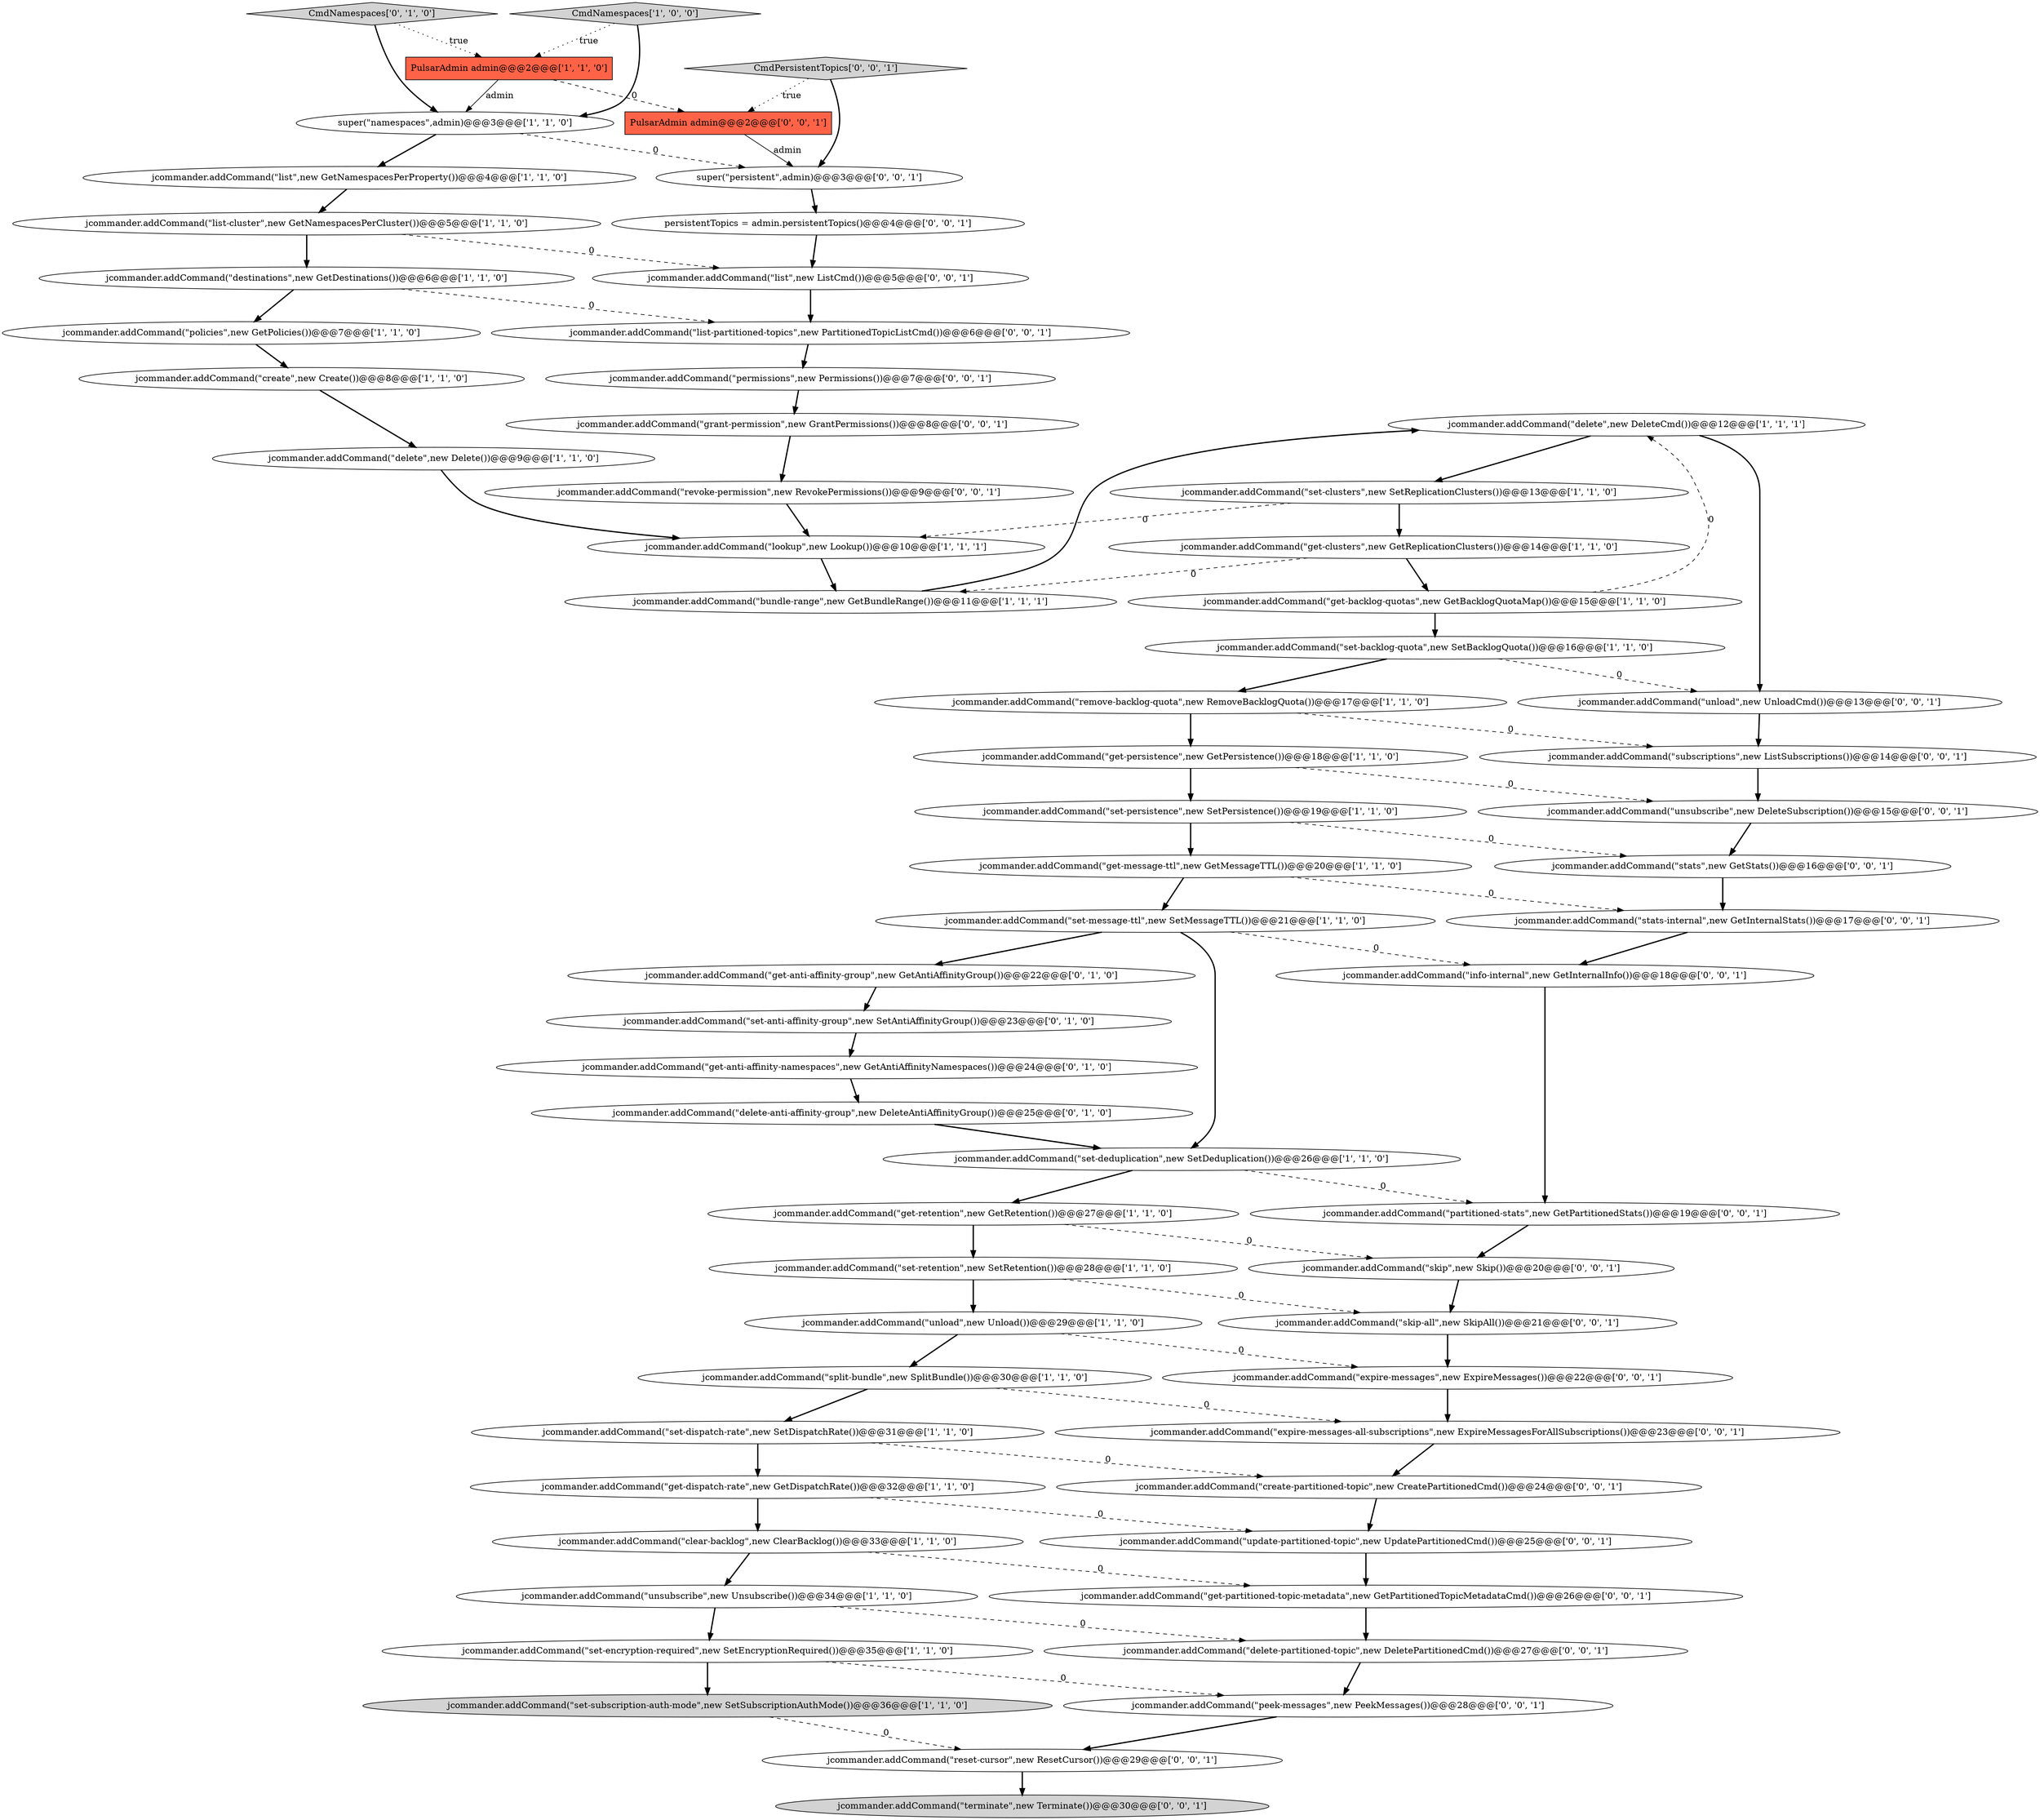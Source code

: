 digraph {
21 [style = filled, label = "jcommander.addCommand(\"set-encryption-required\",new SetEncryptionRequired())@@@35@@@['1', '1', '0']", fillcolor = white, shape = ellipse image = "AAA0AAABBB1BBB"];
54 [style = filled, label = "jcommander.addCommand(\"delete-partitioned-topic\",new DeletePartitionedCmd())@@@27@@@['0', '0', '1']", fillcolor = white, shape = ellipse image = "AAA0AAABBB3BBB"];
50 [style = filled, label = "jcommander.addCommand(\"expire-messages\",new ExpireMessages())@@@22@@@['0', '0', '1']", fillcolor = white, shape = ellipse image = "AAA0AAABBB3BBB"];
5 [style = filled, label = "jcommander.addCommand(\"unsubscribe\",new Unsubscribe())@@@34@@@['1', '1', '0']", fillcolor = white, shape = ellipse image = "AAA0AAABBB1BBB"];
2 [style = filled, label = "jcommander.addCommand(\"get-retention\",new GetRetention())@@@27@@@['1', '1', '0']", fillcolor = white, shape = ellipse image = "AAA0AAABBB1BBB"];
10 [style = filled, label = "jcommander.addCommand(\"policies\",new GetPolicies())@@@7@@@['1', '1', '0']", fillcolor = white, shape = ellipse image = "AAA0AAABBB1BBB"];
29 [style = filled, label = "jcommander.addCommand(\"delete\",new DeleteCmd())@@@12@@@['1', '1', '1']", fillcolor = white, shape = ellipse image = "AAA0AAABBB1BBB"];
9 [style = filled, label = "jcommander.addCommand(\"create\",new Create())@@@8@@@['1', '1', '0']", fillcolor = white, shape = ellipse image = "AAA0AAABBB1BBB"];
45 [style = filled, label = "jcommander.addCommand(\"reset-cursor\",new ResetCursor())@@@29@@@['0', '0', '1']", fillcolor = white, shape = ellipse image = "AAA0AAABBB3BBB"];
56 [style = filled, label = "jcommander.addCommand(\"peek-messages\",new PeekMessages())@@@28@@@['0', '0', '1']", fillcolor = white, shape = ellipse image = "AAA0AAABBB3BBB"];
43 [style = filled, label = "jcommander.addCommand(\"expire-messages-all-subscriptions\",new ExpireMessagesForAllSubscriptions())@@@23@@@['0', '0', '1']", fillcolor = white, shape = ellipse image = "AAA0AAABBB3BBB"];
33 [style = filled, label = "jcommander.addCommand(\"delete-anti-affinity-group\",new DeleteAntiAffinityGroup())@@@25@@@['0', '1', '0']", fillcolor = white, shape = ellipse image = "AAA1AAABBB2BBB"];
41 [style = filled, label = "jcommander.addCommand(\"partitioned-stats\",new GetPartitionedStats())@@@19@@@['0', '0', '1']", fillcolor = white, shape = ellipse image = "AAA0AAABBB3BBB"];
8 [style = filled, label = "jcommander.addCommand(\"get-persistence\",new GetPersistence())@@@18@@@['1', '1', '0']", fillcolor = white, shape = ellipse image = "AAA0AAABBB1BBB"];
26 [style = filled, label = "jcommander.addCommand(\"set-backlog-quota\",new SetBacklogQuota())@@@16@@@['1', '1', '0']", fillcolor = white, shape = ellipse image = "AAA0AAABBB1BBB"];
1 [style = filled, label = "super(\"namespaces\",admin)@@@3@@@['1', '1', '0']", fillcolor = white, shape = ellipse image = "AAA0AAABBB1BBB"];
13 [style = filled, label = "jcommander.addCommand(\"unload\",new Unload())@@@29@@@['1', '1', '0']", fillcolor = white, shape = ellipse image = "AAA0AAABBB1BBB"];
20 [style = filled, label = "jcommander.addCommand(\"set-deduplication\",new SetDeduplication())@@@26@@@['1', '1', '0']", fillcolor = white, shape = ellipse image = "AAA0AAABBB1BBB"];
49 [style = filled, label = "jcommander.addCommand(\"get-partitioned-topic-metadata\",new GetPartitionedTopicMetadataCmd())@@@26@@@['0', '0', '1']", fillcolor = white, shape = ellipse image = "AAA0AAABBB3BBB"];
57 [style = filled, label = "jcommander.addCommand(\"skip-all\",new SkipAll())@@@21@@@['0', '0', '1']", fillcolor = white, shape = ellipse image = "AAA0AAABBB3BBB"];
35 [style = filled, label = "jcommander.addCommand(\"get-anti-affinity-namespaces\",new GetAntiAffinityNamespaces())@@@24@@@['0', '1', '0']", fillcolor = white, shape = ellipse image = "AAA1AAABBB2BBB"];
47 [style = filled, label = "jcommander.addCommand(\"terminate\",new Terminate())@@@30@@@['0', '0', '1']", fillcolor = lightgray, shape = ellipse image = "AAA0AAABBB3BBB"];
59 [style = filled, label = "super(\"persistent\",admin)@@@3@@@['0', '0', '1']", fillcolor = white, shape = ellipse image = "AAA0AAABBB3BBB"];
37 [style = filled, label = "jcommander.addCommand(\"revoke-permission\",new RevokePermissions())@@@9@@@['0', '0', '1']", fillcolor = white, shape = ellipse image = "AAA0AAABBB3BBB"];
7 [style = filled, label = "PulsarAdmin admin@@@2@@@['1', '1', '0']", fillcolor = tomato, shape = box image = "AAA0AAABBB1BBB"];
34 [style = filled, label = "CmdNamespaces['0', '1', '0']", fillcolor = lightgray, shape = diamond image = "AAA0AAABBB2BBB"];
15 [style = filled, label = "jcommander.addCommand(\"set-retention\",new SetRetention())@@@28@@@['1', '1', '0']", fillcolor = white, shape = ellipse image = "AAA0AAABBB1BBB"];
46 [style = filled, label = "persistentTopics = admin.persistentTopics()@@@4@@@['0', '0', '1']", fillcolor = white, shape = ellipse image = "AAA0AAABBB3BBB"];
4 [style = filled, label = "jcommander.addCommand(\"delete\",new Delete())@@@9@@@['1', '1', '0']", fillcolor = white, shape = ellipse image = "AAA0AAABBB1BBB"];
14 [style = filled, label = "jcommander.addCommand(\"set-persistence\",new SetPersistence())@@@19@@@['1', '1', '0']", fillcolor = white, shape = ellipse image = "AAA0AAABBB1BBB"];
17 [style = filled, label = "jcommander.addCommand(\"set-dispatch-rate\",new SetDispatchRate())@@@31@@@['1', '1', '0']", fillcolor = white, shape = ellipse image = "AAA0AAABBB1BBB"];
19 [style = filled, label = "jcommander.addCommand(\"clear-backlog\",new ClearBacklog())@@@33@@@['1', '1', '0']", fillcolor = white, shape = ellipse image = "AAA0AAABBB1BBB"];
31 [style = filled, label = "jcommander.addCommand(\"get-message-ttl\",new GetMessageTTL())@@@20@@@['1', '1', '0']", fillcolor = white, shape = ellipse image = "AAA0AAABBB1BBB"];
30 [style = filled, label = "jcommander.addCommand(\"destinations\",new GetDestinations())@@@6@@@['1', '1', '0']", fillcolor = white, shape = ellipse image = "AAA0AAABBB1BBB"];
44 [style = filled, label = "jcommander.addCommand(\"unsubscribe\",new DeleteSubscription())@@@15@@@['0', '0', '1']", fillcolor = white, shape = ellipse image = "AAA0AAABBB3BBB"];
24 [style = filled, label = "jcommander.addCommand(\"list-cluster\",new GetNamespacesPerCluster())@@@5@@@['1', '1', '0']", fillcolor = white, shape = ellipse image = "AAA0AAABBB1BBB"];
58 [style = filled, label = "jcommander.addCommand(\"info-internal\",new GetInternalInfo())@@@18@@@['0', '0', '1']", fillcolor = white, shape = ellipse image = "AAA0AAABBB3BBB"];
51 [style = filled, label = "jcommander.addCommand(\"permissions\",new Permissions())@@@7@@@['0', '0', '1']", fillcolor = white, shape = ellipse image = "AAA0AAABBB3BBB"];
38 [style = filled, label = "jcommander.addCommand(\"stats-internal\",new GetInternalStats())@@@17@@@['0', '0', '1']", fillcolor = white, shape = ellipse image = "AAA0AAABBB3BBB"];
16 [style = filled, label = "jcommander.addCommand(\"set-message-ttl\",new SetMessageTTL())@@@21@@@['1', '1', '0']", fillcolor = white, shape = ellipse image = "AAA0AAABBB1BBB"];
3 [style = filled, label = "jcommander.addCommand(\"lookup\",new Lookup())@@@10@@@['1', '1', '1']", fillcolor = white, shape = ellipse image = "AAA0AAABBB1BBB"];
39 [style = filled, label = "jcommander.addCommand(\"stats\",new GetStats())@@@16@@@['0', '0', '1']", fillcolor = white, shape = ellipse image = "AAA0AAABBB3BBB"];
55 [style = filled, label = "jcommander.addCommand(\"subscriptions\",new ListSubscriptions())@@@14@@@['0', '0', '1']", fillcolor = white, shape = ellipse image = "AAA0AAABBB3BBB"];
22 [style = filled, label = "CmdNamespaces['1', '0', '0']", fillcolor = lightgray, shape = diamond image = "AAA0AAABBB1BBB"];
40 [style = filled, label = "PulsarAdmin admin@@@2@@@['0', '0', '1']", fillcolor = tomato, shape = box image = "AAA0AAABBB3BBB"];
61 [style = filled, label = "jcommander.addCommand(\"create-partitioned-topic\",new CreatePartitionedCmd())@@@24@@@['0', '0', '1']", fillcolor = white, shape = ellipse image = "AAA0AAABBB3BBB"];
60 [style = filled, label = "jcommander.addCommand(\"list-partitioned-topics\",new PartitionedTopicListCmd())@@@6@@@['0', '0', '1']", fillcolor = white, shape = ellipse image = "AAA0AAABBB3BBB"];
0 [style = filled, label = "jcommander.addCommand(\"set-clusters\",new SetReplicationClusters())@@@13@@@['1', '1', '0']", fillcolor = white, shape = ellipse image = "AAA0AAABBB1BBB"];
28 [style = filled, label = "jcommander.addCommand(\"list\",new GetNamespacesPerProperty())@@@4@@@['1', '1', '0']", fillcolor = white, shape = ellipse image = "AAA0AAABBB1BBB"];
11 [style = filled, label = "jcommander.addCommand(\"get-dispatch-rate\",new GetDispatchRate())@@@32@@@['1', '1', '0']", fillcolor = white, shape = ellipse image = "AAA0AAABBB1BBB"];
53 [style = filled, label = "jcommander.addCommand(\"skip\",new Skip())@@@20@@@['0', '0', '1']", fillcolor = white, shape = ellipse image = "AAA0AAABBB3BBB"];
27 [style = filled, label = "jcommander.addCommand(\"get-clusters\",new GetReplicationClusters())@@@14@@@['1', '1', '0']", fillcolor = white, shape = ellipse image = "AAA0AAABBB1BBB"];
36 [style = filled, label = "jcommander.addCommand(\"set-anti-affinity-group\",new SetAntiAffinityGroup())@@@23@@@['0', '1', '0']", fillcolor = white, shape = ellipse image = "AAA1AAABBB2BBB"];
32 [style = filled, label = "jcommander.addCommand(\"get-anti-affinity-group\",new GetAntiAffinityGroup())@@@22@@@['0', '1', '0']", fillcolor = white, shape = ellipse image = "AAA1AAABBB2BBB"];
48 [style = filled, label = "CmdPersistentTopics['0', '0', '1']", fillcolor = lightgray, shape = diamond image = "AAA0AAABBB3BBB"];
63 [style = filled, label = "jcommander.addCommand(\"list\",new ListCmd())@@@5@@@['0', '0', '1']", fillcolor = white, shape = ellipse image = "AAA0AAABBB3BBB"];
18 [style = filled, label = "jcommander.addCommand(\"get-backlog-quotas\",new GetBacklogQuotaMap())@@@15@@@['1', '1', '0']", fillcolor = white, shape = ellipse image = "AAA0AAABBB1BBB"];
52 [style = filled, label = "jcommander.addCommand(\"update-partitioned-topic\",new UpdatePartitionedCmd())@@@25@@@['0', '0', '1']", fillcolor = white, shape = ellipse image = "AAA0AAABBB3BBB"];
42 [style = filled, label = "jcommander.addCommand(\"unload\",new UnloadCmd())@@@13@@@['0', '0', '1']", fillcolor = white, shape = ellipse image = "AAA0AAABBB3BBB"];
25 [style = filled, label = "jcommander.addCommand(\"set-subscription-auth-mode\",new SetSubscriptionAuthMode())@@@36@@@['1', '1', '0']", fillcolor = lightgray, shape = ellipse image = "AAA0AAABBB1BBB"];
12 [style = filled, label = "jcommander.addCommand(\"remove-backlog-quota\",new RemoveBacklogQuota())@@@17@@@['1', '1', '0']", fillcolor = white, shape = ellipse image = "AAA0AAABBB1BBB"];
23 [style = filled, label = "jcommander.addCommand(\"bundle-range\",new GetBundleRange())@@@11@@@['1', '1', '1']", fillcolor = white, shape = ellipse image = "AAA0AAABBB1BBB"];
62 [style = filled, label = "jcommander.addCommand(\"grant-permission\",new GrantPermissions())@@@8@@@['0', '0', '1']", fillcolor = white, shape = ellipse image = "AAA0AAABBB3BBB"];
6 [style = filled, label = "jcommander.addCommand(\"split-bundle\",new SplitBundle())@@@30@@@['1', '1', '0']", fillcolor = white, shape = ellipse image = "AAA0AAABBB1BBB"];
59->46 [style = bold, label=""];
14->39 [style = dashed, label="0"];
27->23 [style = dashed, label="0"];
35->33 [style = bold, label=""];
56->45 [style = bold, label=""];
8->14 [style = bold, label=""];
42->55 [style = bold, label=""];
13->6 [style = bold, label=""];
54->56 [style = bold, label=""];
30->60 [style = dashed, label="0"];
3->23 [style = bold, label=""];
21->25 [style = bold, label=""];
0->27 [style = bold, label=""];
41->53 [style = bold, label=""];
5->54 [style = dashed, label="0"];
1->59 [style = dashed, label="0"];
15->13 [style = bold, label=""];
43->61 [style = bold, label=""];
8->44 [style = dashed, label="0"];
34->7 [style = dotted, label="true"];
25->45 [style = dashed, label="0"];
20->2 [style = bold, label=""];
18->29 [style = dashed, label="0"];
21->56 [style = dashed, label="0"];
4->3 [style = bold, label=""];
46->63 [style = bold, label=""];
36->35 [style = bold, label=""];
23->29 [style = bold, label=""];
61->52 [style = bold, label=""];
11->52 [style = dashed, label="0"];
50->43 [style = bold, label=""];
19->5 [style = bold, label=""];
6->43 [style = dashed, label="0"];
0->3 [style = dashed, label="0"];
33->20 [style = bold, label=""];
58->41 [style = bold, label=""];
49->54 [style = bold, label=""];
13->50 [style = dashed, label="0"];
17->11 [style = bold, label=""];
40->59 [style = solid, label="admin"];
26->12 [style = bold, label=""];
15->57 [style = dashed, label="0"];
37->3 [style = bold, label=""];
12->55 [style = dashed, label="0"];
22->1 [style = bold, label=""];
44->39 [style = bold, label=""];
31->16 [style = bold, label=""];
20->41 [style = dashed, label="0"];
16->32 [style = bold, label=""];
57->50 [style = bold, label=""];
19->49 [style = dashed, label="0"];
9->4 [style = bold, label=""];
1->28 [style = bold, label=""];
38->58 [style = bold, label=""];
18->26 [style = bold, label=""];
31->38 [style = dashed, label="0"];
53->57 [style = bold, label=""];
48->59 [style = bold, label=""];
14->31 [style = bold, label=""];
60->51 [style = bold, label=""];
5->21 [style = bold, label=""];
2->53 [style = dashed, label="0"];
11->19 [style = bold, label=""];
24->63 [style = dashed, label="0"];
52->49 [style = bold, label=""];
12->8 [style = bold, label=""];
7->40 [style = dashed, label="0"];
17->61 [style = dashed, label="0"];
26->42 [style = dashed, label="0"];
29->42 [style = bold, label=""];
55->44 [style = bold, label=""];
62->37 [style = bold, label=""];
10->9 [style = bold, label=""];
39->38 [style = bold, label=""];
51->62 [style = bold, label=""];
6->17 [style = bold, label=""];
45->47 [style = bold, label=""];
30->10 [style = bold, label=""];
24->30 [style = bold, label=""];
22->7 [style = dotted, label="true"];
29->0 [style = bold, label=""];
32->36 [style = bold, label=""];
28->24 [style = bold, label=""];
16->58 [style = dashed, label="0"];
27->18 [style = bold, label=""];
7->1 [style = solid, label="admin"];
48->40 [style = dotted, label="true"];
16->20 [style = bold, label=""];
2->15 [style = bold, label=""];
63->60 [style = bold, label=""];
34->1 [style = bold, label=""];
}
